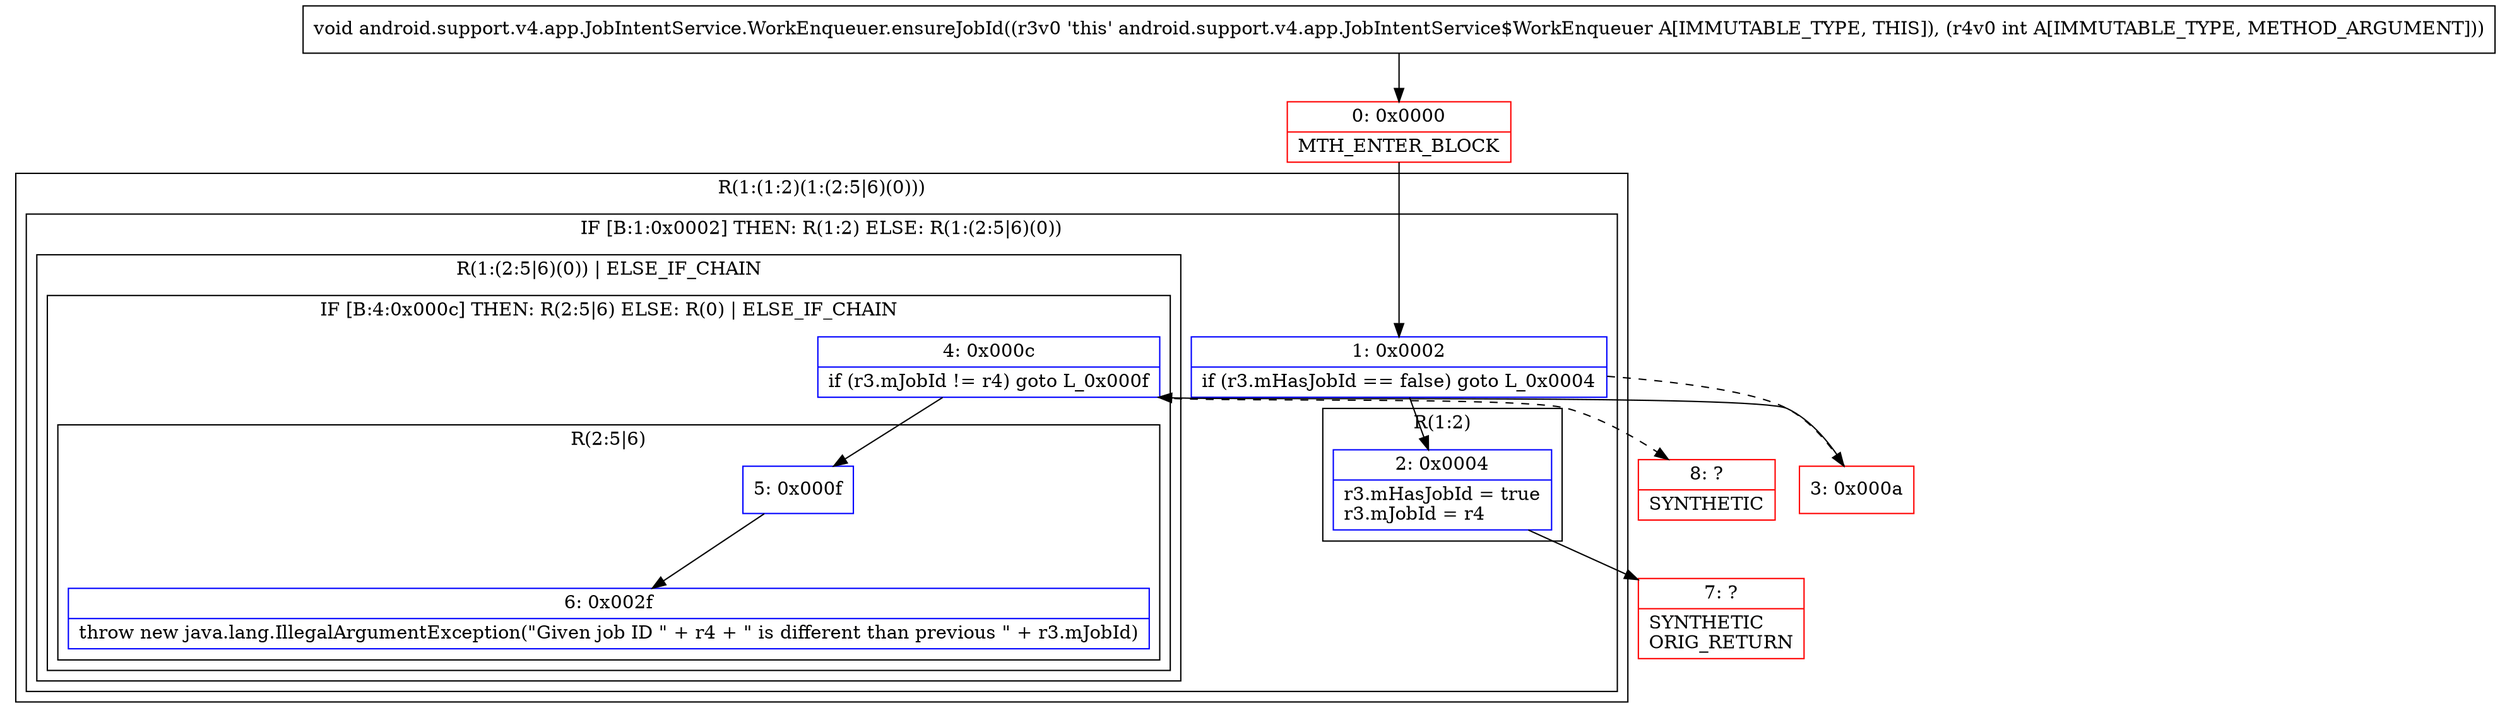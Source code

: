 digraph "CFG forandroid.support.v4.app.JobIntentService.WorkEnqueuer.ensureJobId(I)V" {
subgraph cluster_Region_1100140226 {
label = "R(1:(1:2)(1:(2:5|6)(0)))";
node [shape=record,color=blue];
subgraph cluster_IfRegion_27086795 {
label = "IF [B:1:0x0002] THEN: R(1:2) ELSE: R(1:(2:5|6)(0))";
node [shape=record,color=blue];
Node_1 [shape=record,label="{1\:\ 0x0002|if (r3.mHasJobId == false) goto L_0x0004\l}"];
subgraph cluster_Region_1624047953 {
label = "R(1:2)";
node [shape=record,color=blue];
Node_2 [shape=record,label="{2\:\ 0x0004|r3.mHasJobId = true\lr3.mJobId = r4\l}"];
}
subgraph cluster_Region_1728795960 {
label = "R(1:(2:5|6)(0)) | ELSE_IF_CHAIN\l";
node [shape=record,color=blue];
subgraph cluster_IfRegion_817394629 {
label = "IF [B:4:0x000c] THEN: R(2:5|6) ELSE: R(0) | ELSE_IF_CHAIN\l";
node [shape=record,color=blue];
Node_4 [shape=record,label="{4\:\ 0x000c|if (r3.mJobId != r4) goto L_0x000f\l}"];
subgraph cluster_Region_1529909518 {
label = "R(2:5|6)";
node [shape=record,color=blue];
Node_5 [shape=record,label="{5\:\ 0x000f}"];
Node_6 [shape=record,label="{6\:\ 0x002f|throw new java.lang.IllegalArgumentException(\"Given job ID \" + r4 + \" is different than previous \" + r3.mJobId)\l}"];
}
subgraph cluster_Region_1409270960 {
label = "R(0)";
node [shape=record,color=blue];
}
}
}
}
}
Node_0 [shape=record,color=red,label="{0\:\ 0x0000|MTH_ENTER_BLOCK\l}"];
Node_3 [shape=record,color=red,label="{3\:\ 0x000a}"];
Node_7 [shape=record,color=red,label="{7\:\ ?|SYNTHETIC\lORIG_RETURN\l}"];
Node_8 [shape=record,color=red,label="{8\:\ ?|SYNTHETIC\l}"];
MethodNode[shape=record,label="{void android.support.v4.app.JobIntentService.WorkEnqueuer.ensureJobId((r3v0 'this' android.support.v4.app.JobIntentService$WorkEnqueuer A[IMMUTABLE_TYPE, THIS]), (r4v0 int A[IMMUTABLE_TYPE, METHOD_ARGUMENT])) }"];
MethodNode -> Node_0;
Node_1 -> Node_2;
Node_1 -> Node_3[style=dashed];
Node_2 -> Node_7;
Node_4 -> Node_5;
Node_4 -> Node_8[style=dashed];
Node_5 -> Node_6;
Node_0 -> Node_1;
Node_3 -> Node_4;
}

